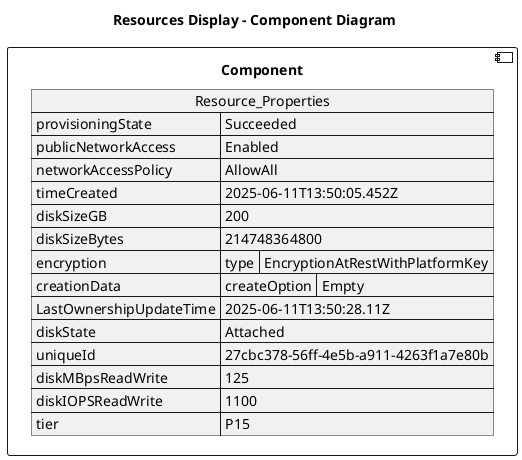 @startuml

title Resources Display - Component Diagram

component Component {

json  Resource_Properties {
  "provisioningState": "Succeeded",
  "publicNetworkAccess": "Enabled",
  "networkAccessPolicy": "AllowAll",
  "timeCreated": "2025-06-11T13:50:05.452Z",
  "diskSizeGB": 200,
  "diskSizeBytes": 214748364800,
  "encryption": {
    "type": "EncryptionAtRestWithPlatformKey"
  },
  "creationData": {
    "createOption": "Empty"
  },
  "LastOwnershipUpdateTime": "2025-06-11T13:50:28.11Z",
  "diskState": "Attached",
  "uniqueId": "27cbc378-56ff-4e5b-a911-4263f1a7e80b",
  "diskMBpsReadWrite": 125,
  "diskIOPSReadWrite": 1100,
  "tier": "P15"
}
}
@enduml
